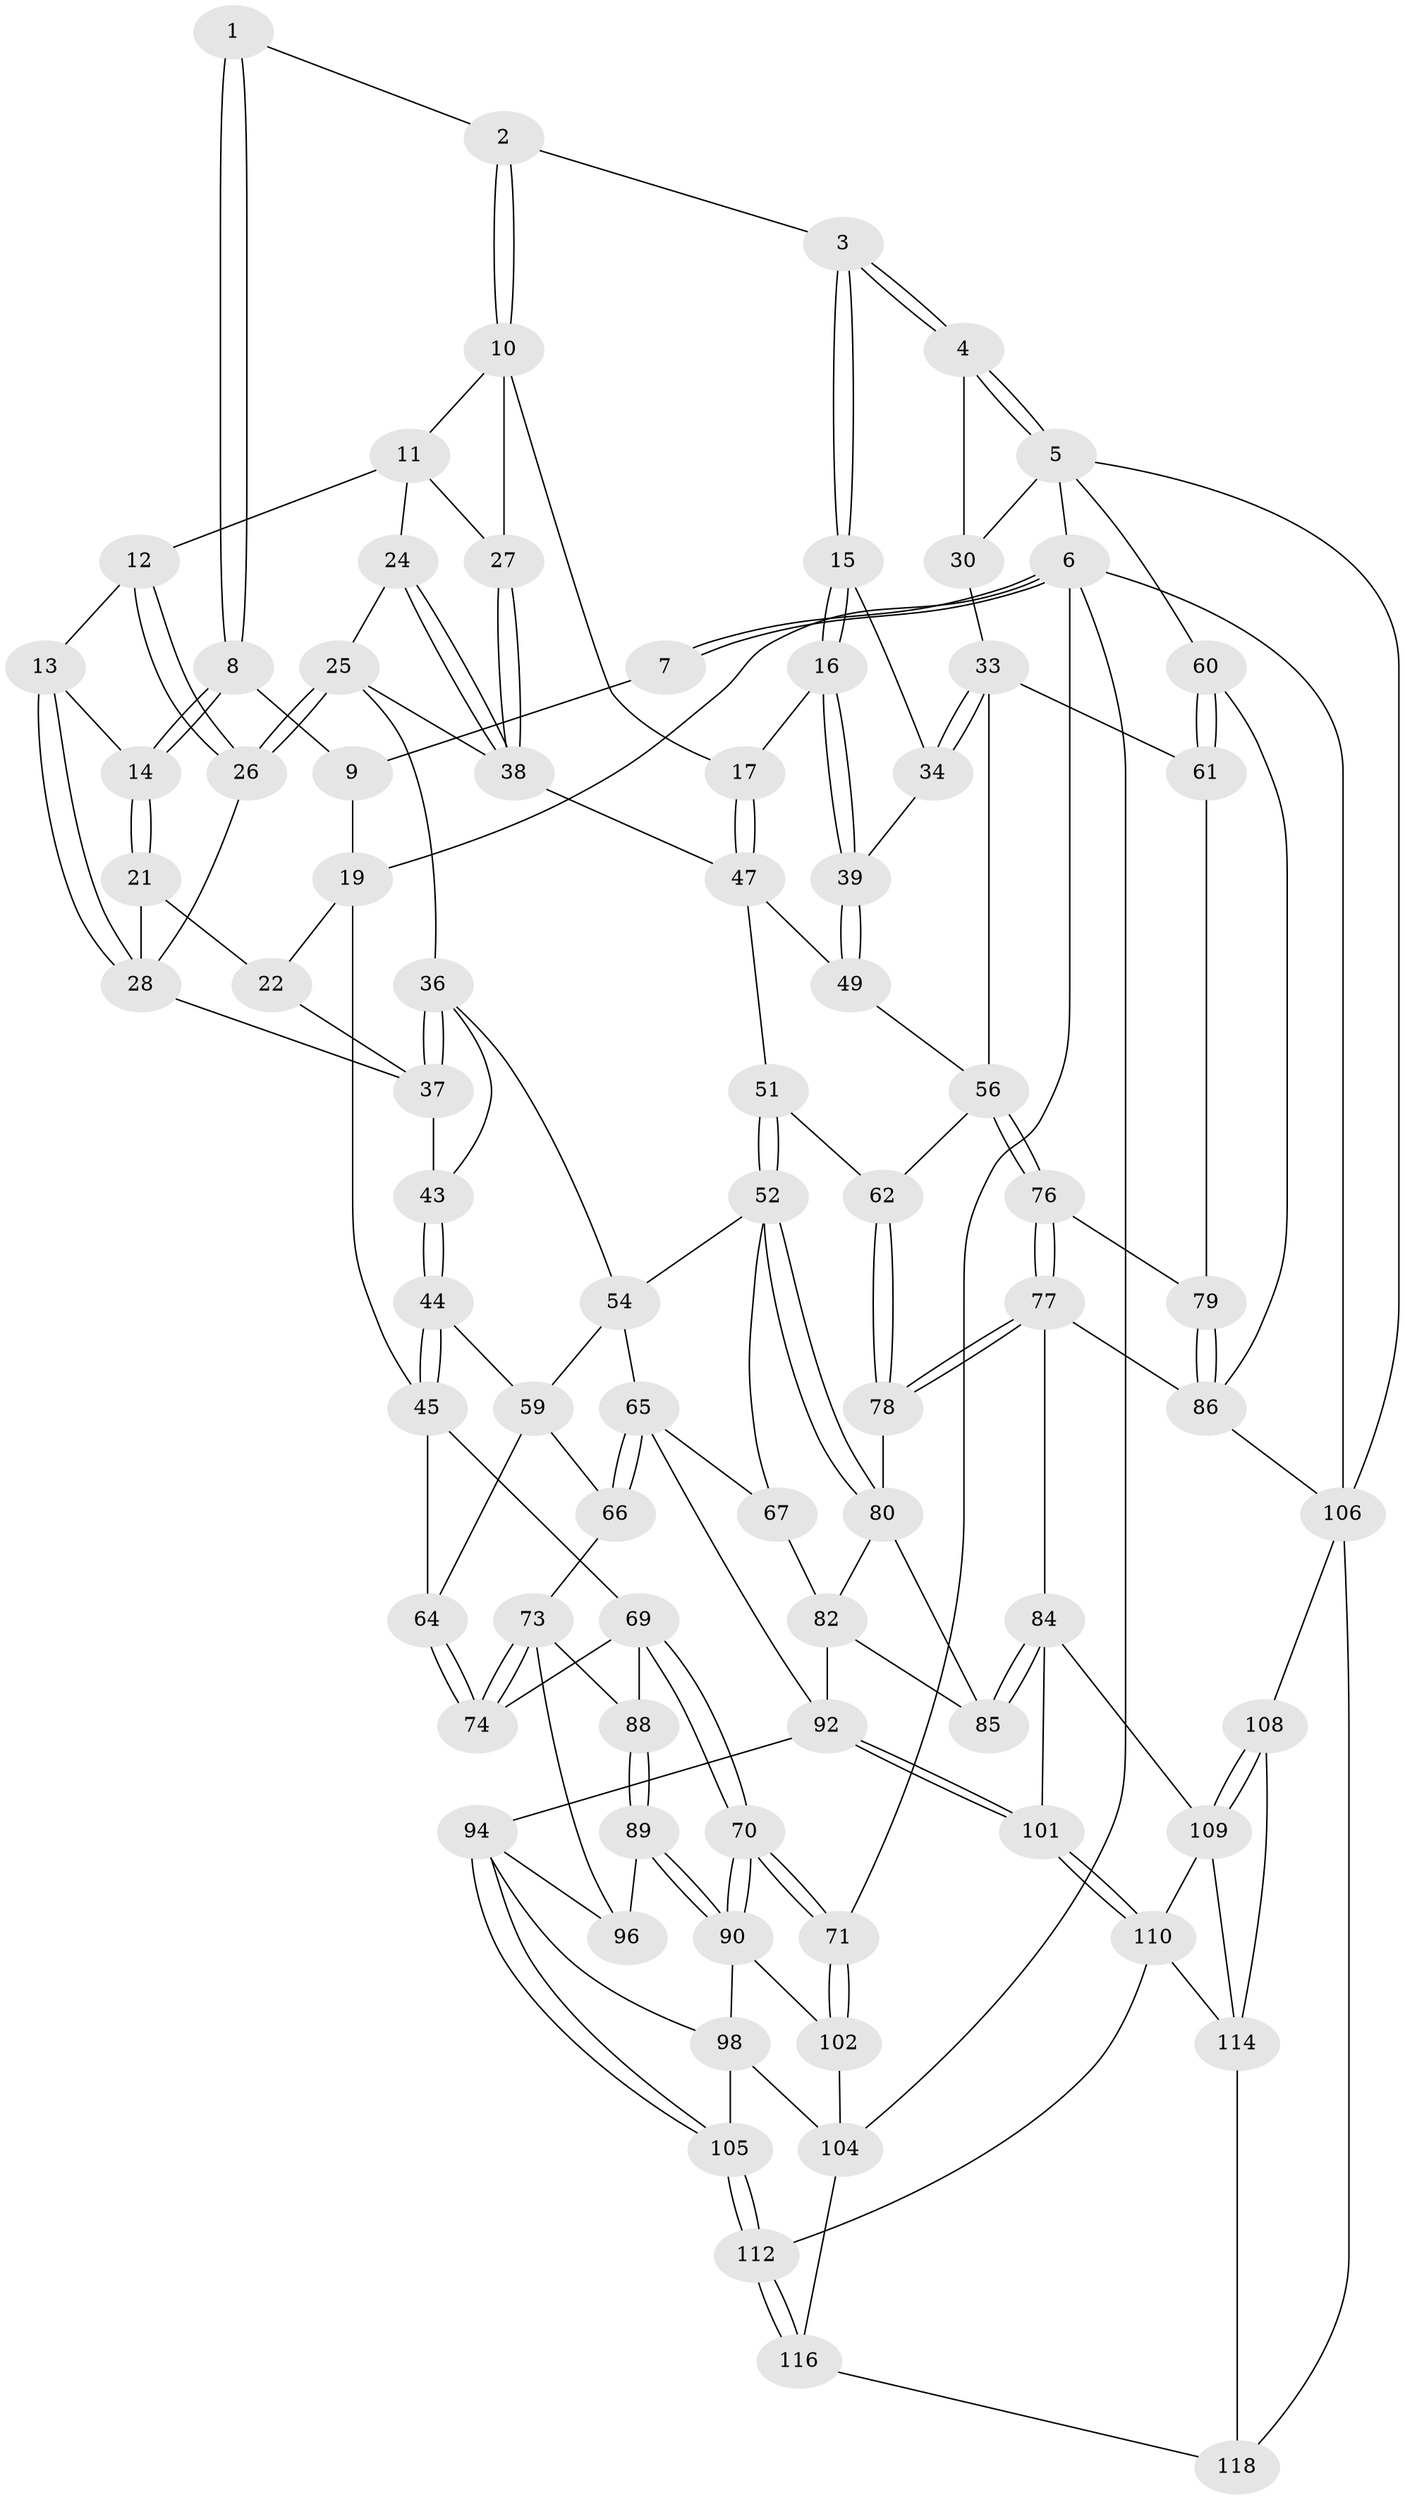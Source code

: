 // original degree distribution, {3: 0.03389830508474576, 4: 0.16101694915254236, 5: 0.6271186440677966, 6: 0.17796610169491525}
// Generated by graph-tools (version 1.1) at 2025/11/02/27/25 16:11:58]
// undirected, 82 vertices, 186 edges
graph export_dot {
graph [start="1"]
  node [color=gray90,style=filled];
  1 [pos="+0.5581750531709018+0"];
  2 [pos="+0.5829190879236+0"];
  3 [pos="+0.7131663295778662+0"];
  4 [pos="+1+0"];
  5 [pos="+1+0",super="+42"];
  6 [pos="+0+0",super="+72"];
  7 [pos="+0.3279999807123948+0"];
  8 [pos="+0.30372563971854727+0.07638120530917816"];
  9 [pos="+0.3031760889201904+0.07608334363255038"];
  10 [pos="+0.548053089758288+0",super="+18"];
  11 [pos="+0.48758586060994236+0.039324519568185966",super="+23"];
  12 [pos="+0.4648882233932967+0.051790012650032434"];
  13 [pos="+0.3680752228395614+0.10237726816609172"];
  14 [pos="+0.30468825535416555+0.0772177819611103"];
  15 [pos="+0.7720459305727979+0.09979088651896587",super="+31"];
  16 [pos="+0.757739507496031+0.16111309592559273"];
  17 [pos="+0.6370261434788009+0.21183619462348244"];
  19 [pos="+0+0",super="+20"];
  21 [pos="+0.2908899790983757+0.16951432605358435"];
  22 [pos="+0.21669802449727615+0.18420818239230097"];
  24 [pos="+0.4598605706416826+0.1852869596032475"];
  25 [pos="+0.44115302450242755+0.19391488151094546",super="+35"];
  26 [pos="+0.403561072791214+0.18370638386411597"];
  27 [pos="+0.5938225594112584+0.21890062251517328"];
  28 [pos="+0.3686750641869484+0.1761750252195035",super="+29"];
  30 [pos="+0.9290147204619308+0.12189044571840389",super="+32"];
  33 [pos="+0.9546590773421596+0.32646132383776194",super="+55"];
  34 [pos="+0.9471323658831193+0.3245046687721082"];
  36 [pos="+0.3592560624945218+0.33911905969930817",super="+50"];
  37 [pos="+0.3295325005036295+0.2941019949767036",super="+41"];
  38 [pos="+0.533905792918686+0.28901344612666685",super="+40"];
  39 [pos="+0.8334329730167754+0.30449279883386143"];
  43 [pos="+0.15947946581671+0.32256025542595507"];
  44 [pos="+0.06069658428560379+0.3370977144483596"];
  45 [pos="+0+0.29119982554691365",super="+46"];
  47 [pos="+0.6854972739749596+0.38129110141429423",super="+48"];
  49 [pos="+0.7292013530357101+0.39558830331520173"];
  51 [pos="+0.4924912995629394+0.4940433971158848"];
  52 [pos="+0.4873226614303839+0.5130866062067361",super="+53"];
  54 [pos="+0.2806022599588145+0.4207242955616275",super="+58"];
  56 [pos="+0.8335112736873658+0.5241326574098223",super="+57"];
  59 [pos="+0.17475989752226062+0.44915875380372133",super="+63"];
  60 [pos="+1+0.7131279407331665"];
  61 [pos="+1+0.6262437537625818"];
  62 [pos="+0.7073836358427685+0.510432123561579"];
  64 [pos="+0.09068657250142478+0.5186214404430312"];
  65 [pos="+0.20415369490723662+0.6216946906323583",super="+68"];
  66 [pos="+0.1862001748970221+0.6249504043899657"];
  67 [pos="+0.2579291192766685+0.6187844382847019"];
  69 [pos="+0+0.526858370094503",super="+75"];
  70 [pos="+0+0.7863097348389266"];
  71 [pos="+0+0.9215619983910436"];
  73 [pos="+0.1851444615445958+0.6254812397106205",super="+87"];
  74 [pos="+0.028702343790378507+0.5735672307123795"];
  76 [pos="+0.854710000872417+0.5866920291632743"];
  77 [pos="+0.7062925312342933+0.6565386770636792",super="+83"];
  78 [pos="+0.6907856522927248+0.5778621087799463"];
  79 [pos="+0.8641830133793446+0.5934018700277168"];
  80 [pos="+0.49748087377986405+0.545053917094397",super="+81"];
  82 [pos="+0.4391716830265734+0.6606583972710243",super="+91"];
  84 [pos="+0.6537741073567824+0.7521666317683654",super="+100"];
  85 [pos="+0.588438260702816+0.6948246324341071"];
  86 [pos="+0.8119293813924284+0.817289765686912",super="+97"];
  88 [pos="+0+0.5826644681724169"];
  89 [pos="+0.0726362686867713+0.7140810104669914"];
  90 [pos="+0.017864216406315643+0.7575285186576387",super="+99"];
  92 [pos="+0.39155153466871234+0.7897790344494626",super="+93"];
  94 [pos="+0.25479968331880926+0.8509193767061572",super="+95"];
  96 [pos="+0.10497749646322448+0.7066262385466912"];
  98 [pos="+0.08218824740870259+0.8378364444173433",super="+103"];
  101 [pos="+0.4325509752141614+0.8217207463473533"];
  102 [pos="+0.02100394041472266+0.8667232843920993"];
  104 [pos="+0.07773360917684875+0.946608492569415",super="+117"];
  105 [pos="+0.24771184941928154+0.8734314188550645"];
  106 [pos="+1+1",super="+107"];
  108 [pos="+0.6212462742259794+0.888278488879068"];
  109 [pos="+0.6197774552822725+0.8509042448469973",super="+113"];
  110 [pos="+0.4383776992070336+0.8431323841593739",super="+111"];
  112 [pos="+0.2573248815209277+0.9293554375569008"];
  114 [pos="+0.5351732406079106+1",super="+115"];
  116 [pos="+0.18061382985959937+1"];
  118 [pos="+0.5161752472224207+1"];
  1 -- 2;
  1 -- 8;
  1 -- 8;
  2 -- 3;
  2 -- 10;
  2 -- 10;
  3 -- 4;
  3 -- 4;
  3 -- 15;
  3 -- 15;
  4 -- 5;
  4 -- 5;
  4 -- 30;
  5 -- 6;
  5 -- 106;
  5 -- 60;
  5 -- 30;
  6 -- 7;
  6 -- 7;
  6 -- 19;
  6 -- 106;
  6 -- 71;
  6 -- 104;
  7 -- 9;
  8 -- 9;
  8 -- 14;
  8 -- 14;
  9 -- 19;
  10 -- 11;
  10 -- 17;
  10 -- 27;
  11 -- 12;
  11 -- 24;
  11 -- 27;
  12 -- 13;
  12 -- 26;
  12 -- 26;
  13 -- 14;
  13 -- 28;
  13 -- 28;
  14 -- 21;
  14 -- 21;
  15 -- 16;
  15 -- 16;
  15 -- 34;
  16 -- 17;
  16 -- 39;
  16 -- 39;
  17 -- 47;
  17 -- 47;
  19 -- 45;
  19 -- 22;
  21 -- 22;
  21 -- 28;
  22 -- 37;
  24 -- 25;
  24 -- 38;
  24 -- 38;
  25 -- 26;
  25 -- 26;
  25 -- 36;
  25 -- 38;
  26 -- 28;
  27 -- 38;
  27 -- 38;
  28 -- 37;
  30 -- 33;
  33 -- 34;
  33 -- 34;
  33 -- 56;
  33 -- 61;
  34 -- 39;
  36 -- 37;
  36 -- 37;
  36 -- 43;
  36 -- 54;
  37 -- 43;
  38 -- 47;
  39 -- 49;
  39 -- 49;
  43 -- 44;
  43 -- 44;
  44 -- 45;
  44 -- 45;
  44 -- 59;
  45 -- 64;
  45 -- 69;
  47 -- 49;
  47 -- 51;
  49 -- 56;
  51 -- 52;
  51 -- 52;
  51 -- 62;
  52 -- 80;
  52 -- 80;
  52 -- 67;
  52 -- 54;
  54 -- 65;
  54 -- 59;
  56 -- 76;
  56 -- 76;
  56 -- 62;
  59 -- 64;
  59 -- 66;
  60 -- 61;
  60 -- 61;
  60 -- 86;
  61 -- 79;
  62 -- 78;
  62 -- 78;
  64 -- 74;
  64 -- 74;
  65 -- 66;
  65 -- 66;
  65 -- 67;
  65 -- 92;
  66 -- 73;
  67 -- 82;
  69 -- 70;
  69 -- 70;
  69 -- 88;
  69 -- 74;
  70 -- 71;
  70 -- 71;
  70 -- 90;
  70 -- 90;
  71 -- 102;
  71 -- 102;
  73 -- 74;
  73 -- 74;
  73 -- 88;
  73 -- 96;
  76 -- 77;
  76 -- 77;
  76 -- 79;
  77 -- 78;
  77 -- 78;
  77 -- 84;
  77 -- 86;
  78 -- 80;
  79 -- 86;
  79 -- 86;
  80 -- 82;
  80 -- 85;
  82 -- 92;
  82 -- 85;
  84 -- 85;
  84 -- 85;
  84 -- 101;
  84 -- 109;
  86 -- 106;
  88 -- 89;
  88 -- 89;
  89 -- 90;
  89 -- 90;
  89 -- 96;
  90 -- 98;
  90 -- 102;
  92 -- 101;
  92 -- 101;
  92 -- 94;
  94 -- 105;
  94 -- 105;
  94 -- 96;
  94 -- 98;
  98 -- 104;
  98 -- 105;
  101 -- 110;
  101 -- 110;
  102 -- 104;
  104 -- 116;
  105 -- 112;
  105 -- 112;
  106 -- 108;
  106 -- 118;
  108 -- 109;
  108 -- 109;
  108 -- 114;
  109 -- 114;
  109 -- 110;
  110 -- 112;
  110 -- 114;
  112 -- 116;
  112 -- 116;
  114 -- 118;
  116 -- 118;
}
